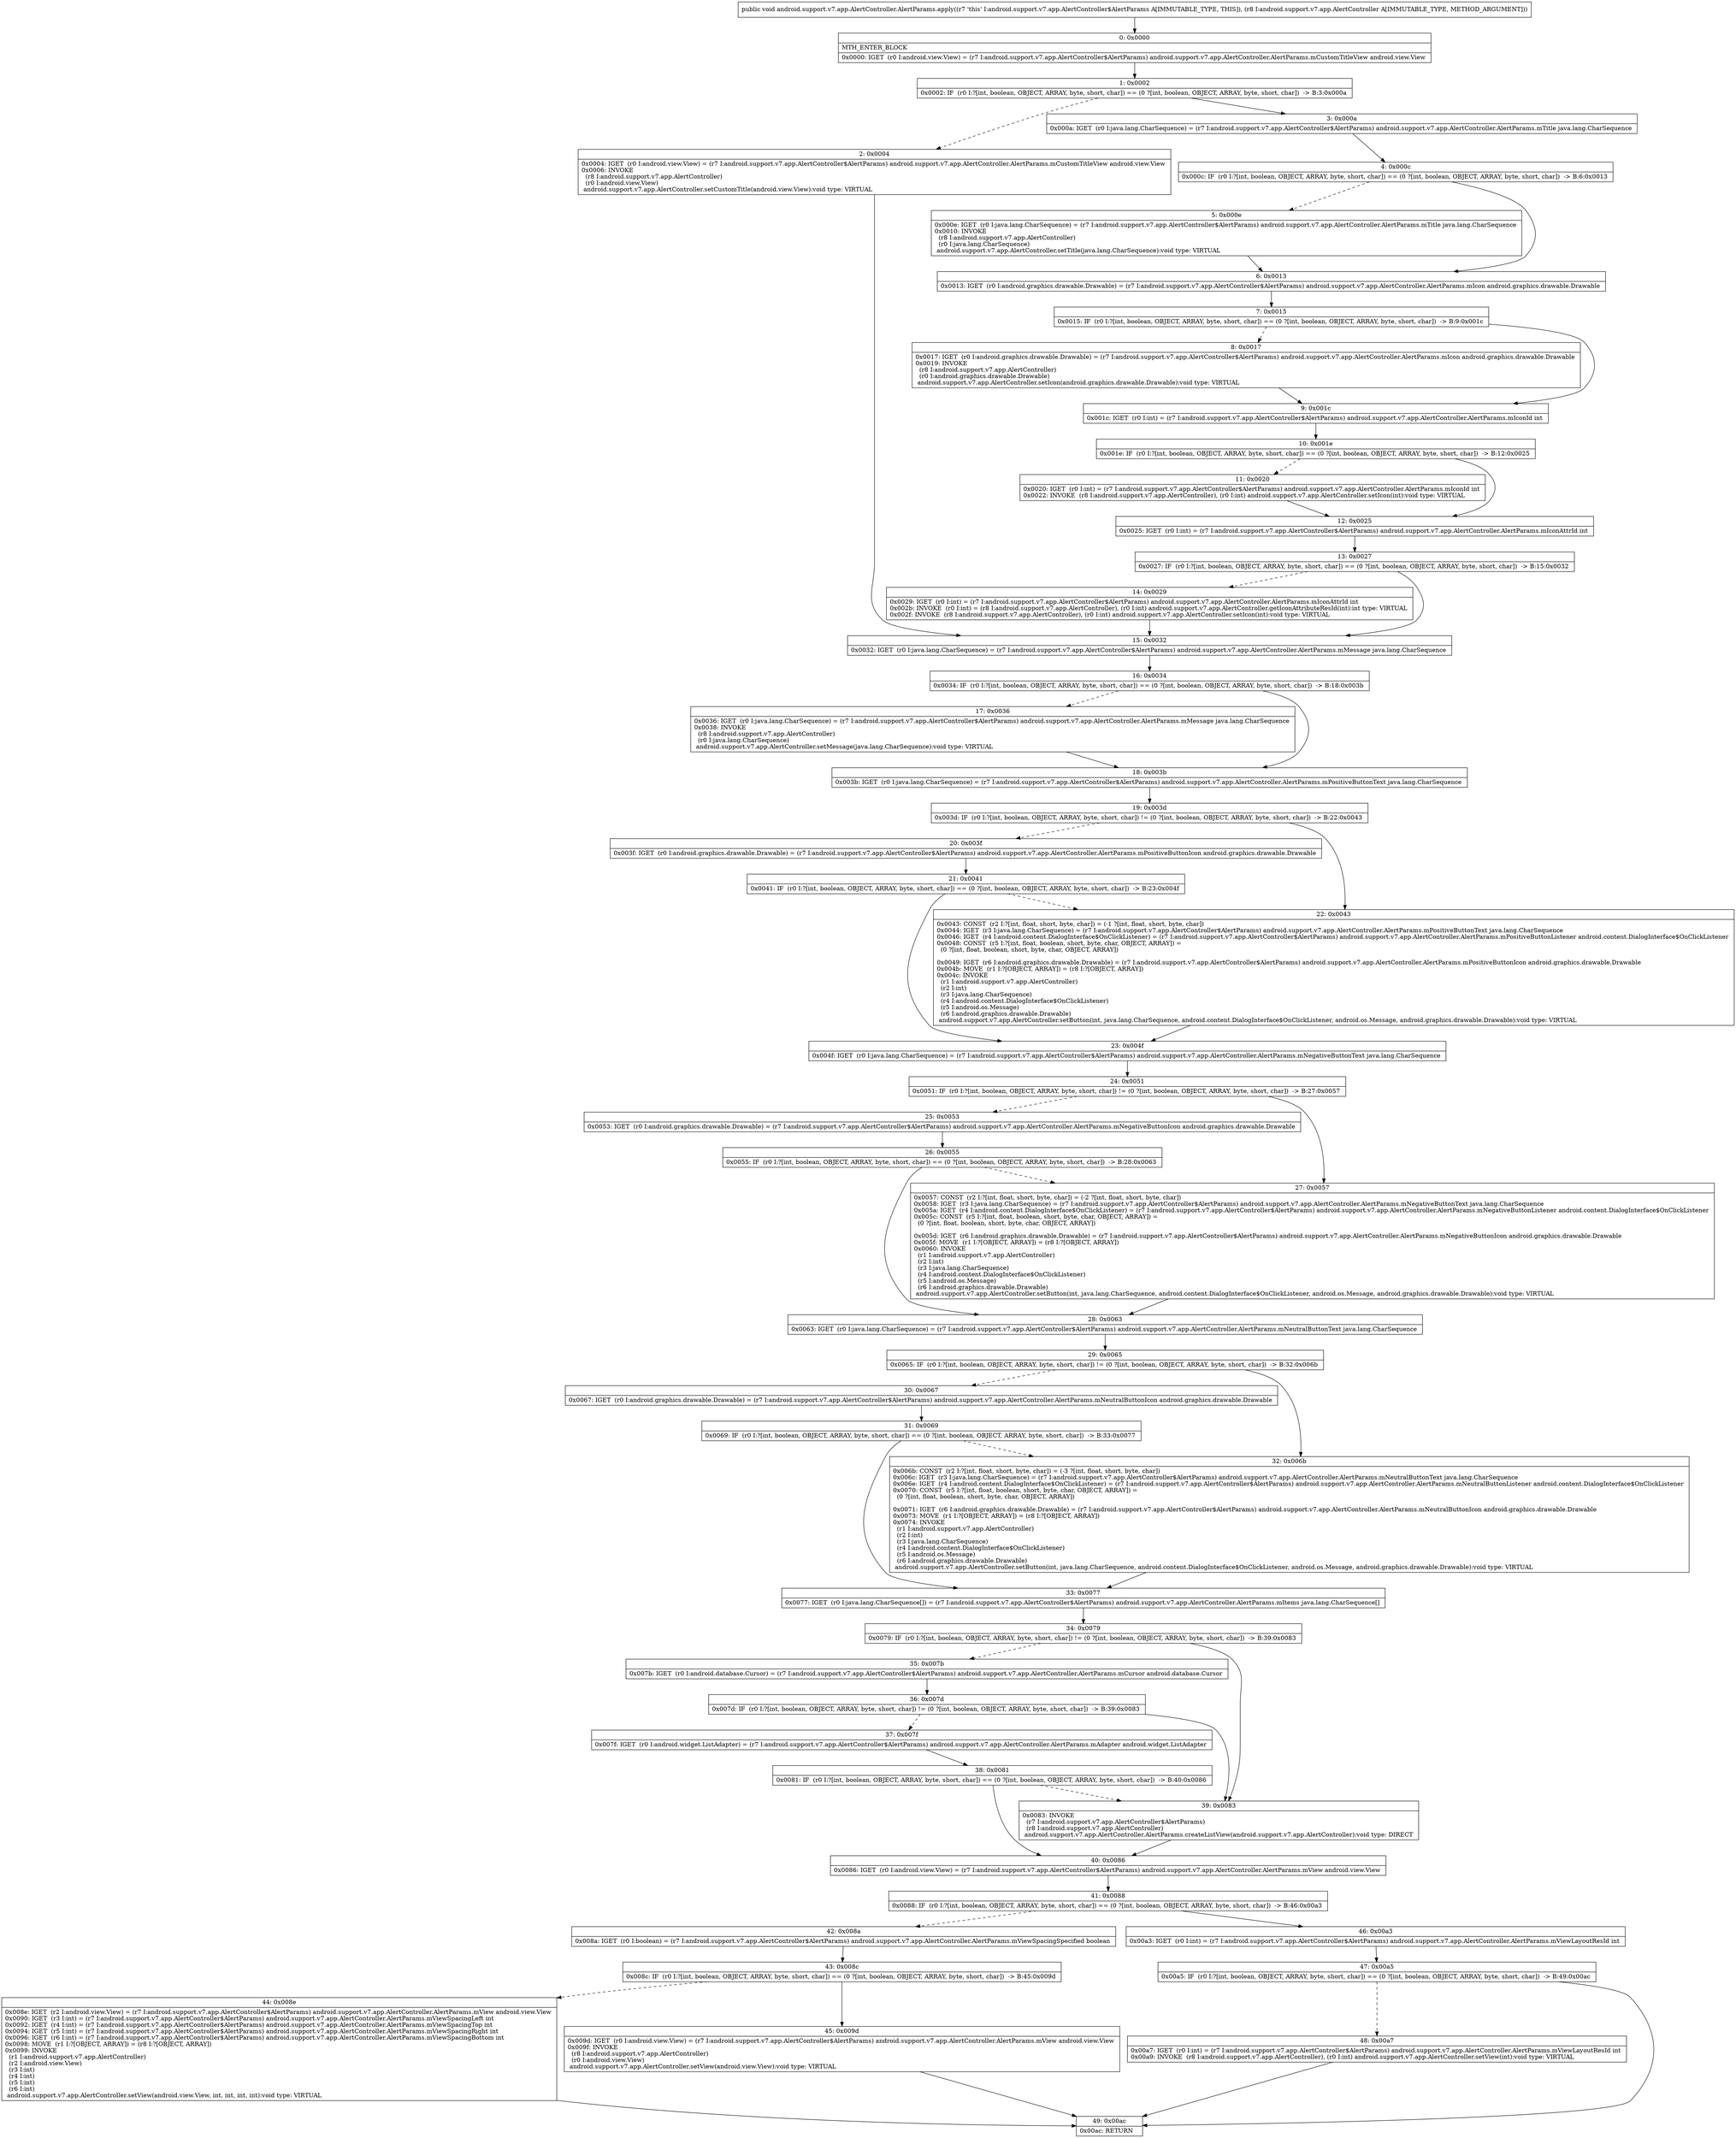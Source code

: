 digraph "CFG forandroid.support.v7.app.AlertController.AlertParams.apply(Landroid\/support\/v7\/app\/AlertController;)V" {
Node_0 [shape=record,label="{0\:\ 0x0000|MTH_ENTER_BLOCK\l|0x0000: IGET  (r0 I:android.view.View) = (r7 I:android.support.v7.app.AlertController$AlertParams) android.support.v7.app.AlertController.AlertParams.mCustomTitleView android.view.View \l}"];
Node_1 [shape=record,label="{1\:\ 0x0002|0x0002: IF  (r0 I:?[int, boolean, OBJECT, ARRAY, byte, short, char]) == (0 ?[int, boolean, OBJECT, ARRAY, byte, short, char])  \-\> B:3:0x000a \l}"];
Node_2 [shape=record,label="{2\:\ 0x0004|0x0004: IGET  (r0 I:android.view.View) = (r7 I:android.support.v7.app.AlertController$AlertParams) android.support.v7.app.AlertController.AlertParams.mCustomTitleView android.view.View \l0x0006: INVOKE  \l  (r8 I:android.support.v7.app.AlertController)\l  (r0 I:android.view.View)\l android.support.v7.app.AlertController.setCustomTitle(android.view.View):void type: VIRTUAL \l}"];
Node_3 [shape=record,label="{3\:\ 0x000a|0x000a: IGET  (r0 I:java.lang.CharSequence) = (r7 I:android.support.v7.app.AlertController$AlertParams) android.support.v7.app.AlertController.AlertParams.mTitle java.lang.CharSequence \l}"];
Node_4 [shape=record,label="{4\:\ 0x000c|0x000c: IF  (r0 I:?[int, boolean, OBJECT, ARRAY, byte, short, char]) == (0 ?[int, boolean, OBJECT, ARRAY, byte, short, char])  \-\> B:6:0x0013 \l}"];
Node_5 [shape=record,label="{5\:\ 0x000e|0x000e: IGET  (r0 I:java.lang.CharSequence) = (r7 I:android.support.v7.app.AlertController$AlertParams) android.support.v7.app.AlertController.AlertParams.mTitle java.lang.CharSequence \l0x0010: INVOKE  \l  (r8 I:android.support.v7.app.AlertController)\l  (r0 I:java.lang.CharSequence)\l android.support.v7.app.AlertController.setTitle(java.lang.CharSequence):void type: VIRTUAL \l}"];
Node_6 [shape=record,label="{6\:\ 0x0013|0x0013: IGET  (r0 I:android.graphics.drawable.Drawable) = (r7 I:android.support.v7.app.AlertController$AlertParams) android.support.v7.app.AlertController.AlertParams.mIcon android.graphics.drawable.Drawable \l}"];
Node_7 [shape=record,label="{7\:\ 0x0015|0x0015: IF  (r0 I:?[int, boolean, OBJECT, ARRAY, byte, short, char]) == (0 ?[int, boolean, OBJECT, ARRAY, byte, short, char])  \-\> B:9:0x001c \l}"];
Node_8 [shape=record,label="{8\:\ 0x0017|0x0017: IGET  (r0 I:android.graphics.drawable.Drawable) = (r7 I:android.support.v7.app.AlertController$AlertParams) android.support.v7.app.AlertController.AlertParams.mIcon android.graphics.drawable.Drawable \l0x0019: INVOKE  \l  (r8 I:android.support.v7.app.AlertController)\l  (r0 I:android.graphics.drawable.Drawable)\l android.support.v7.app.AlertController.setIcon(android.graphics.drawable.Drawable):void type: VIRTUAL \l}"];
Node_9 [shape=record,label="{9\:\ 0x001c|0x001c: IGET  (r0 I:int) = (r7 I:android.support.v7.app.AlertController$AlertParams) android.support.v7.app.AlertController.AlertParams.mIconId int \l}"];
Node_10 [shape=record,label="{10\:\ 0x001e|0x001e: IF  (r0 I:?[int, boolean, OBJECT, ARRAY, byte, short, char]) == (0 ?[int, boolean, OBJECT, ARRAY, byte, short, char])  \-\> B:12:0x0025 \l}"];
Node_11 [shape=record,label="{11\:\ 0x0020|0x0020: IGET  (r0 I:int) = (r7 I:android.support.v7.app.AlertController$AlertParams) android.support.v7.app.AlertController.AlertParams.mIconId int \l0x0022: INVOKE  (r8 I:android.support.v7.app.AlertController), (r0 I:int) android.support.v7.app.AlertController.setIcon(int):void type: VIRTUAL \l}"];
Node_12 [shape=record,label="{12\:\ 0x0025|0x0025: IGET  (r0 I:int) = (r7 I:android.support.v7.app.AlertController$AlertParams) android.support.v7.app.AlertController.AlertParams.mIconAttrId int \l}"];
Node_13 [shape=record,label="{13\:\ 0x0027|0x0027: IF  (r0 I:?[int, boolean, OBJECT, ARRAY, byte, short, char]) == (0 ?[int, boolean, OBJECT, ARRAY, byte, short, char])  \-\> B:15:0x0032 \l}"];
Node_14 [shape=record,label="{14\:\ 0x0029|0x0029: IGET  (r0 I:int) = (r7 I:android.support.v7.app.AlertController$AlertParams) android.support.v7.app.AlertController.AlertParams.mIconAttrId int \l0x002b: INVOKE  (r0 I:int) = (r8 I:android.support.v7.app.AlertController), (r0 I:int) android.support.v7.app.AlertController.getIconAttributeResId(int):int type: VIRTUAL \l0x002f: INVOKE  (r8 I:android.support.v7.app.AlertController), (r0 I:int) android.support.v7.app.AlertController.setIcon(int):void type: VIRTUAL \l}"];
Node_15 [shape=record,label="{15\:\ 0x0032|0x0032: IGET  (r0 I:java.lang.CharSequence) = (r7 I:android.support.v7.app.AlertController$AlertParams) android.support.v7.app.AlertController.AlertParams.mMessage java.lang.CharSequence \l}"];
Node_16 [shape=record,label="{16\:\ 0x0034|0x0034: IF  (r0 I:?[int, boolean, OBJECT, ARRAY, byte, short, char]) == (0 ?[int, boolean, OBJECT, ARRAY, byte, short, char])  \-\> B:18:0x003b \l}"];
Node_17 [shape=record,label="{17\:\ 0x0036|0x0036: IGET  (r0 I:java.lang.CharSequence) = (r7 I:android.support.v7.app.AlertController$AlertParams) android.support.v7.app.AlertController.AlertParams.mMessage java.lang.CharSequence \l0x0038: INVOKE  \l  (r8 I:android.support.v7.app.AlertController)\l  (r0 I:java.lang.CharSequence)\l android.support.v7.app.AlertController.setMessage(java.lang.CharSequence):void type: VIRTUAL \l}"];
Node_18 [shape=record,label="{18\:\ 0x003b|0x003b: IGET  (r0 I:java.lang.CharSequence) = (r7 I:android.support.v7.app.AlertController$AlertParams) android.support.v7.app.AlertController.AlertParams.mPositiveButtonText java.lang.CharSequence \l}"];
Node_19 [shape=record,label="{19\:\ 0x003d|0x003d: IF  (r0 I:?[int, boolean, OBJECT, ARRAY, byte, short, char]) != (0 ?[int, boolean, OBJECT, ARRAY, byte, short, char])  \-\> B:22:0x0043 \l}"];
Node_20 [shape=record,label="{20\:\ 0x003f|0x003f: IGET  (r0 I:android.graphics.drawable.Drawable) = (r7 I:android.support.v7.app.AlertController$AlertParams) android.support.v7.app.AlertController.AlertParams.mPositiveButtonIcon android.graphics.drawable.Drawable \l}"];
Node_21 [shape=record,label="{21\:\ 0x0041|0x0041: IF  (r0 I:?[int, boolean, OBJECT, ARRAY, byte, short, char]) == (0 ?[int, boolean, OBJECT, ARRAY, byte, short, char])  \-\> B:23:0x004f \l}"];
Node_22 [shape=record,label="{22\:\ 0x0043|0x0043: CONST  (r2 I:?[int, float, short, byte, char]) = (\-1 ?[int, float, short, byte, char]) \l0x0044: IGET  (r3 I:java.lang.CharSequence) = (r7 I:android.support.v7.app.AlertController$AlertParams) android.support.v7.app.AlertController.AlertParams.mPositiveButtonText java.lang.CharSequence \l0x0046: IGET  (r4 I:android.content.DialogInterface$OnClickListener) = (r7 I:android.support.v7.app.AlertController$AlertParams) android.support.v7.app.AlertController.AlertParams.mPositiveButtonListener android.content.DialogInterface$OnClickListener \l0x0048: CONST  (r5 I:?[int, float, boolean, short, byte, char, OBJECT, ARRAY]) = \l  (0 ?[int, float, boolean, short, byte, char, OBJECT, ARRAY])\l \l0x0049: IGET  (r6 I:android.graphics.drawable.Drawable) = (r7 I:android.support.v7.app.AlertController$AlertParams) android.support.v7.app.AlertController.AlertParams.mPositiveButtonIcon android.graphics.drawable.Drawable \l0x004b: MOVE  (r1 I:?[OBJECT, ARRAY]) = (r8 I:?[OBJECT, ARRAY]) \l0x004c: INVOKE  \l  (r1 I:android.support.v7.app.AlertController)\l  (r2 I:int)\l  (r3 I:java.lang.CharSequence)\l  (r4 I:android.content.DialogInterface$OnClickListener)\l  (r5 I:android.os.Message)\l  (r6 I:android.graphics.drawable.Drawable)\l android.support.v7.app.AlertController.setButton(int, java.lang.CharSequence, android.content.DialogInterface$OnClickListener, android.os.Message, android.graphics.drawable.Drawable):void type: VIRTUAL \l}"];
Node_23 [shape=record,label="{23\:\ 0x004f|0x004f: IGET  (r0 I:java.lang.CharSequence) = (r7 I:android.support.v7.app.AlertController$AlertParams) android.support.v7.app.AlertController.AlertParams.mNegativeButtonText java.lang.CharSequence \l}"];
Node_24 [shape=record,label="{24\:\ 0x0051|0x0051: IF  (r0 I:?[int, boolean, OBJECT, ARRAY, byte, short, char]) != (0 ?[int, boolean, OBJECT, ARRAY, byte, short, char])  \-\> B:27:0x0057 \l}"];
Node_25 [shape=record,label="{25\:\ 0x0053|0x0053: IGET  (r0 I:android.graphics.drawable.Drawable) = (r7 I:android.support.v7.app.AlertController$AlertParams) android.support.v7.app.AlertController.AlertParams.mNegativeButtonIcon android.graphics.drawable.Drawable \l}"];
Node_26 [shape=record,label="{26\:\ 0x0055|0x0055: IF  (r0 I:?[int, boolean, OBJECT, ARRAY, byte, short, char]) == (0 ?[int, boolean, OBJECT, ARRAY, byte, short, char])  \-\> B:28:0x0063 \l}"];
Node_27 [shape=record,label="{27\:\ 0x0057|0x0057: CONST  (r2 I:?[int, float, short, byte, char]) = (\-2 ?[int, float, short, byte, char]) \l0x0058: IGET  (r3 I:java.lang.CharSequence) = (r7 I:android.support.v7.app.AlertController$AlertParams) android.support.v7.app.AlertController.AlertParams.mNegativeButtonText java.lang.CharSequence \l0x005a: IGET  (r4 I:android.content.DialogInterface$OnClickListener) = (r7 I:android.support.v7.app.AlertController$AlertParams) android.support.v7.app.AlertController.AlertParams.mNegativeButtonListener android.content.DialogInterface$OnClickListener \l0x005c: CONST  (r5 I:?[int, float, boolean, short, byte, char, OBJECT, ARRAY]) = \l  (0 ?[int, float, boolean, short, byte, char, OBJECT, ARRAY])\l \l0x005d: IGET  (r6 I:android.graphics.drawable.Drawable) = (r7 I:android.support.v7.app.AlertController$AlertParams) android.support.v7.app.AlertController.AlertParams.mNegativeButtonIcon android.graphics.drawable.Drawable \l0x005f: MOVE  (r1 I:?[OBJECT, ARRAY]) = (r8 I:?[OBJECT, ARRAY]) \l0x0060: INVOKE  \l  (r1 I:android.support.v7.app.AlertController)\l  (r2 I:int)\l  (r3 I:java.lang.CharSequence)\l  (r4 I:android.content.DialogInterface$OnClickListener)\l  (r5 I:android.os.Message)\l  (r6 I:android.graphics.drawable.Drawable)\l android.support.v7.app.AlertController.setButton(int, java.lang.CharSequence, android.content.DialogInterface$OnClickListener, android.os.Message, android.graphics.drawable.Drawable):void type: VIRTUAL \l}"];
Node_28 [shape=record,label="{28\:\ 0x0063|0x0063: IGET  (r0 I:java.lang.CharSequence) = (r7 I:android.support.v7.app.AlertController$AlertParams) android.support.v7.app.AlertController.AlertParams.mNeutralButtonText java.lang.CharSequence \l}"];
Node_29 [shape=record,label="{29\:\ 0x0065|0x0065: IF  (r0 I:?[int, boolean, OBJECT, ARRAY, byte, short, char]) != (0 ?[int, boolean, OBJECT, ARRAY, byte, short, char])  \-\> B:32:0x006b \l}"];
Node_30 [shape=record,label="{30\:\ 0x0067|0x0067: IGET  (r0 I:android.graphics.drawable.Drawable) = (r7 I:android.support.v7.app.AlertController$AlertParams) android.support.v7.app.AlertController.AlertParams.mNeutralButtonIcon android.graphics.drawable.Drawable \l}"];
Node_31 [shape=record,label="{31\:\ 0x0069|0x0069: IF  (r0 I:?[int, boolean, OBJECT, ARRAY, byte, short, char]) == (0 ?[int, boolean, OBJECT, ARRAY, byte, short, char])  \-\> B:33:0x0077 \l}"];
Node_32 [shape=record,label="{32\:\ 0x006b|0x006b: CONST  (r2 I:?[int, float, short, byte, char]) = (\-3 ?[int, float, short, byte, char]) \l0x006c: IGET  (r3 I:java.lang.CharSequence) = (r7 I:android.support.v7.app.AlertController$AlertParams) android.support.v7.app.AlertController.AlertParams.mNeutralButtonText java.lang.CharSequence \l0x006e: IGET  (r4 I:android.content.DialogInterface$OnClickListener) = (r7 I:android.support.v7.app.AlertController$AlertParams) android.support.v7.app.AlertController.AlertParams.mNeutralButtonListener android.content.DialogInterface$OnClickListener \l0x0070: CONST  (r5 I:?[int, float, boolean, short, byte, char, OBJECT, ARRAY]) = \l  (0 ?[int, float, boolean, short, byte, char, OBJECT, ARRAY])\l \l0x0071: IGET  (r6 I:android.graphics.drawable.Drawable) = (r7 I:android.support.v7.app.AlertController$AlertParams) android.support.v7.app.AlertController.AlertParams.mNeutralButtonIcon android.graphics.drawable.Drawable \l0x0073: MOVE  (r1 I:?[OBJECT, ARRAY]) = (r8 I:?[OBJECT, ARRAY]) \l0x0074: INVOKE  \l  (r1 I:android.support.v7.app.AlertController)\l  (r2 I:int)\l  (r3 I:java.lang.CharSequence)\l  (r4 I:android.content.DialogInterface$OnClickListener)\l  (r5 I:android.os.Message)\l  (r6 I:android.graphics.drawable.Drawable)\l android.support.v7.app.AlertController.setButton(int, java.lang.CharSequence, android.content.DialogInterface$OnClickListener, android.os.Message, android.graphics.drawable.Drawable):void type: VIRTUAL \l}"];
Node_33 [shape=record,label="{33\:\ 0x0077|0x0077: IGET  (r0 I:java.lang.CharSequence[]) = (r7 I:android.support.v7.app.AlertController$AlertParams) android.support.v7.app.AlertController.AlertParams.mItems java.lang.CharSequence[] \l}"];
Node_34 [shape=record,label="{34\:\ 0x0079|0x0079: IF  (r0 I:?[int, boolean, OBJECT, ARRAY, byte, short, char]) != (0 ?[int, boolean, OBJECT, ARRAY, byte, short, char])  \-\> B:39:0x0083 \l}"];
Node_35 [shape=record,label="{35\:\ 0x007b|0x007b: IGET  (r0 I:android.database.Cursor) = (r7 I:android.support.v7.app.AlertController$AlertParams) android.support.v7.app.AlertController.AlertParams.mCursor android.database.Cursor \l}"];
Node_36 [shape=record,label="{36\:\ 0x007d|0x007d: IF  (r0 I:?[int, boolean, OBJECT, ARRAY, byte, short, char]) != (0 ?[int, boolean, OBJECT, ARRAY, byte, short, char])  \-\> B:39:0x0083 \l}"];
Node_37 [shape=record,label="{37\:\ 0x007f|0x007f: IGET  (r0 I:android.widget.ListAdapter) = (r7 I:android.support.v7.app.AlertController$AlertParams) android.support.v7.app.AlertController.AlertParams.mAdapter android.widget.ListAdapter \l}"];
Node_38 [shape=record,label="{38\:\ 0x0081|0x0081: IF  (r0 I:?[int, boolean, OBJECT, ARRAY, byte, short, char]) == (0 ?[int, boolean, OBJECT, ARRAY, byte, short, char])  \-\> B:40:0x0086 \l}"];
Node_39 [shape=record,label="{39\:\ 0x0083|0x0083: INVOKE  \l  (r7 I:android.support.v7.app.AlertController$AlertParams)\l  (r8 I:android.support.v7.app.AlertController)\l android.support.v7.app.AlertController.AlertParams.createListView(android.support.v7.app.AlertController):void type: DIRECT \l}"];
Node_40 [shape=record,label="{40\:\ 0x0086|0x0086: IGET  (r0 I:android.view.View) = (r7 I:android.support.v7.app.AlertController$AlertParams) android.support.v7.app.AlertController.AlertParams.mView android.view.View \l}"];
Node_41 [shape=record,label="{41\:\ 0x0088|0x0088: IF  (r0 I:?[int, boolean, OBJECT, ARRAY, byte, short, char]) == (0 ?[int, boolean, OBJECT, ARRAY, byte, short, char])  \-\> B:46:0x00a3 \l}"];
Node_42 [shape=record,label="{42\:\ 0x008a|0x008a: IGET  (r0 I:boolean) = (r7 I:android.support.v7.app.AlertController$AlertParams) android.support.v7.app.AlertController.AlertParams.mViewSpacingSpecified boolean \l}"];
Node_43 [shape=record,label="{43\:\ 0x008c|0x008c: IF  (r0 I:?[int, boolean, OBJECT, ARRAY, byte, short, char]) == (0 ?[int, boolean, OBJECT, ARRAY, byte, short, char])  \-\> B:45:0x009d \l}"];
Node_44 [shape=record,label="{44\:\ 0x008e|0x008e: IGET  (r2 I:android.view.View) = (r7 I:android.support.v7.app.AlertController$AlertParams) android.support.v7.app.AlertController.AlertParams.mView android.view.View \l0x0090: IGET  (r3 I:int) = (r7 I:android.support.v7.app.AlertController$AlertParams) android.support.v7.app.AlertController.AlertParams.mViewSpacingLeft int \l0x0092: IGET  (r4 I:int) = (r7 I:android.support.v7.app.AlertController$AlertParams) android.support.v7.app.AlertController.AlertParams.mViewSpacingTop int \l0x0094: IGET  (r5 I:int) = (r7 I:android.support.v7.app.AlertController$AlertParams) android.support.v7.app.AlertController.AlertParams.mViewSpacingRight int \l0x0096: IGET  (r6 I:int) = (r7 I:android.support.v7.app.AlertController$AlertParams) android.support.v7.app.AlertController.AlertParams.mViewSpacingBottom int \l0x0098: MOVE  (r1 I:?[OBJECT, ARRAY]) = (r8 I:?[OBJECT, ARRAY]) \l0x0099: INVOKE  \l  (r1 I:android.support.v7.app.AlertController)\l  (r2 I:android.view.View)\l  (r3 I:int)\l  (r4 I:int)\l  (r5 I:int)\l  (r6 I:int)\l android.support.v7.app.AlertController.setView(android.view.View, int, int, int, int):void type: VIRTUAL \l}"];
Node_45 [shape=record,label="{45\:\ 0x009d|0x009d: IGET  (r0 I:android.view.View) = (r7 I:android.support.v7.app.AlertController$AlertParams) android.support.v7.app.AlertController.AlertParams.mView android.view.View \l0x009f: INVOKE  \l  (r8 I:android.support.v7.app.AlertController)\l  (r0 I:android.view.View)\l android.support.v7.app.AlertController.setView(android.view.View):void type: VIRTUAL \l}"];
Node_46 [shape=record,label="{46\:\ 0x00a3|0x00a3: IGET  (r0 I:int) = (r7 I:android.support.v7.app.AlertController$AlertParams) android.support.v7.app.AlertController.AlertParams.mViewLayoutResId int \l}"];
Node_47 [shape=record,label="{47\:\ 0x00a5|0x00a5: IF  (r0 I:?[int, boolean, OBJECT, ARRAY, byte, short, char]) == (0 ?[int, boolean, OBJECT, ARRAY, byte, short, char])  \-\> B:49:0x00ac \l}"];
Node_48 [shape=record,label="{48\:\ 0x00a7|0x00a7: IGET  (r0 I:int) = (r7 I:android.support.v7.app.AlertController$AlertParams) android.support.v7.app.AlertController.AlertParams.mViewLayoutResId int \l0x00a9: INVOKE  (r8 I:android.support.v7.app.AlertController), (r0 I:int) android.support.v7.app.AlertController.setView(int):void type: VIRTUAL \l}"];
Node_49 [shape=record,label="{49\:\ 0x00ac|0x00ac: RETURN   \l}"];
MethodNode[shape=record,label="{public void android.support.v7.app.AlertController.AlertParams.apply((r7 'this' I:android.support.v7.app.AlertController$AlertParams A[IMMUTABLE_TYPE, THIS]), (r8 I:android.support.v7.app.AlertController A[IMMUTABLE_TYPE, METHOD_ARGUMENT])) }"];
MethodNode -> Node_0;
Node_0 -> Node_1;
Node_1 -> Node_2[style=dashed];
Node_1 -> Node_3;
Node_2 -> Node_15;
Node_3 -> Node_4;
Node_4 -> Node_5[style=dashed];
Node_4 -> Node_6;
Node_5 -> Node_6;
Node_6 -> Node_7;
Node_7 -> Node_8[style=dashed];
Node_7 -> Node_9;
Node_8 -> Node_9;
Node_9 -> Node_10;
Node_10 -> Node_11[style=dashed];
Node_10 -> Node_12;
Node_11 -> Node_12;
Node_12 -> Node_13;
Node_13 -> Node_14[style=dashed];
Node_13 -> Node_15;
Node_14 -> Node_15;
Node_15 -> Node_16;
Node_16 -> Node_17[style=dashed];
Node_16 -> Node_18;
Node_17 -> Node_18;
Node_18 -> Node_19;
Node_19 -> Node_20[style=dashed];
Node_19 -> Node_22;
Node_20 -> Node_21;
Node_21 -> Node_22[style=dashed];
Node_21 -> Node_23;
Node_22 -> Node_23;
Node_23 -> Node_24;
Node_24 -> Node_25[style=dashed];
Node_24 -> Node_27;
Node_25 -> Node_26;
Node_26 -> Node_27[style=dashed];
Node_26 -> Node_28;
Node_27 -> Node_28;
Node_28 -> Node_29;
Node_29 -> Node_30[style=dashed];
Node_29 -> Node_32;
Node_30 -> Node_31;
Node_31 -> Node_32[style=dashed];
Node_31 -> Node_33;
Node_32 -> Node_33;
Node_33 -> Node_34;
Node_34 -> Node_35[style=dashed];
Node_34 -> Node_39;
Node_35 -> Node_36;
Node_36 -> Node_37[style=dashed];
Node_36 -> Node_39;
Node_37 -> Node_38;
Node_38 -> Node_39[style=dashed];
Node_38 -> Node_40;
Node_39 -> Node_40;
Node_40 -> Node_41;
Node_41 -> Node_42[style=dashed];
Node_41 -> Node_46;
Node_42 -> Node_43;
Node_43 -> Node_44[style=dashed];
Node_43 -> Node_45;
Node_44 -> Node_49;
Node_45 -> Node_49;
Node_46 -> Node_47;
Node_47 -> Node_48[style=dashed];
Node_47 -> Node_49;
Node_48 -> Node_49;
}

